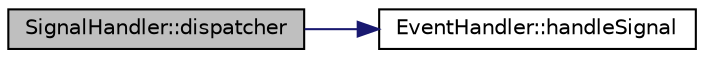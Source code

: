 digraph "SignalHandler::dispatcher"
{
  edge [fontname="Helvetica",fontsize="10",labelfontname="Helvetica",labelfontsize="10"];
  node [fontname="Helvetica",fontsize="10",shape=record];
  rankdir="LR";
  Node3 [label="SignalHandler::dispatcher",height=0.2,width=0.4,color="black", fillcolor="grey75", style="filled", fontcolor="black"];
  Node3 -> Node4 [color="midnightblue",fontsize="10",style="solid",fontname="Helvetica"];
  Node4 [label="EventHandler::handleSignal",height=0.2,width=0.4,color="black", fillcolor="white", style="filled",URL="$classEventHandler.html#a17b6884e258561bbdf6da050800a6483"];
}
